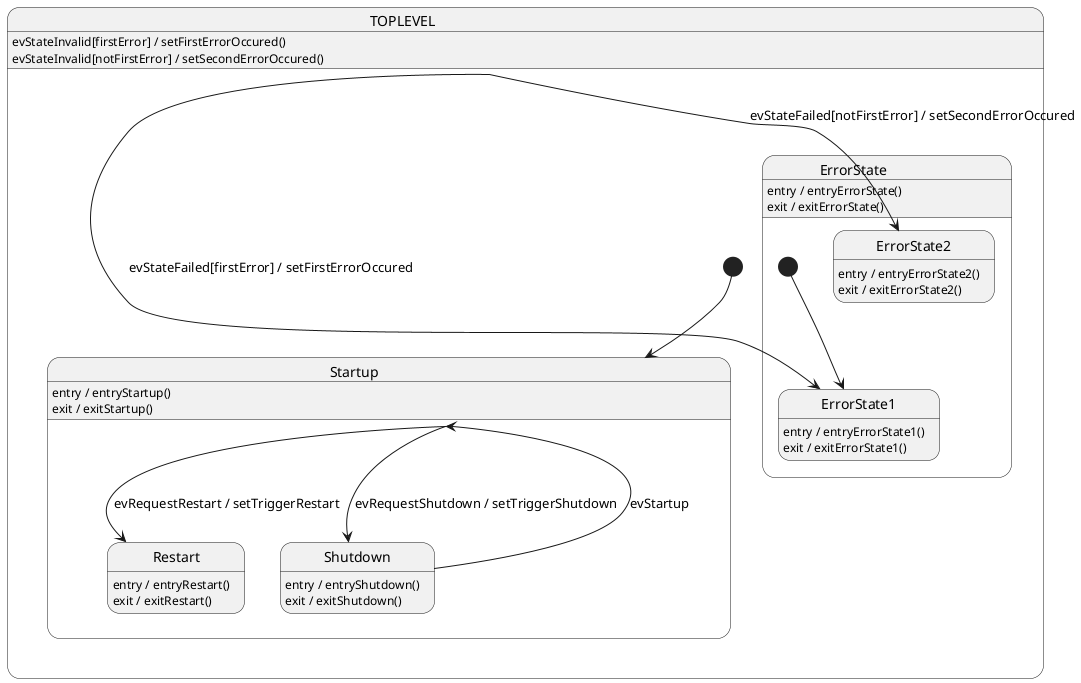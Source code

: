 @startuml
state TOPLEVEL {
   state Startup {
      Startup : entry / entryStartup()
      Startup : exit / exitStartup()
      Startup --> Shutdown : evRequestShutdown / setTriggerShutdown
      Startup --> Restart : evRequestRestart / setTriggerRestart
   }

   state Shutdown {
      Shutdown : entry / entryShutdown()
      Shutdown : exit / exitShutdown()
      Shutdown --> Startup : evStartup
   }

   state Restart {
      Restart : entry / entryRestart()
      Restart : exit / exitRestart()
   }

   state ErrorState {
      state ErrorState1 {
         ErrorState1 : entry / entryErrorState1()
         ErrorState1 : exit / exitErrorState1()
      }

      state ErrorState2 {
         ErrorState2 : entry / entryErrorState2()
         ErrorState2 : exit / exitErrorState2()
      }

      [*] --> ErrorState1
      ErrorState : entry / entryErrorState()
      ErrorState : exit / exitErrorState()
   }

   [*] --> Startup
   TOPLEVEL --> ErrorState1 : evStateFailed[firstError] / setFirstErrorOccured
   TOPLEVEL : evStateInvalid[firstError] / setFirstErrorOccured()
   TOPLEVEL --> ErrorState2 : evStateFailed[notFirstError] / setSecondErrorOccured
   TOPLEVEL : evStateInvalid[notFirstError] / setSecondErrorOccured()
}

@enduml